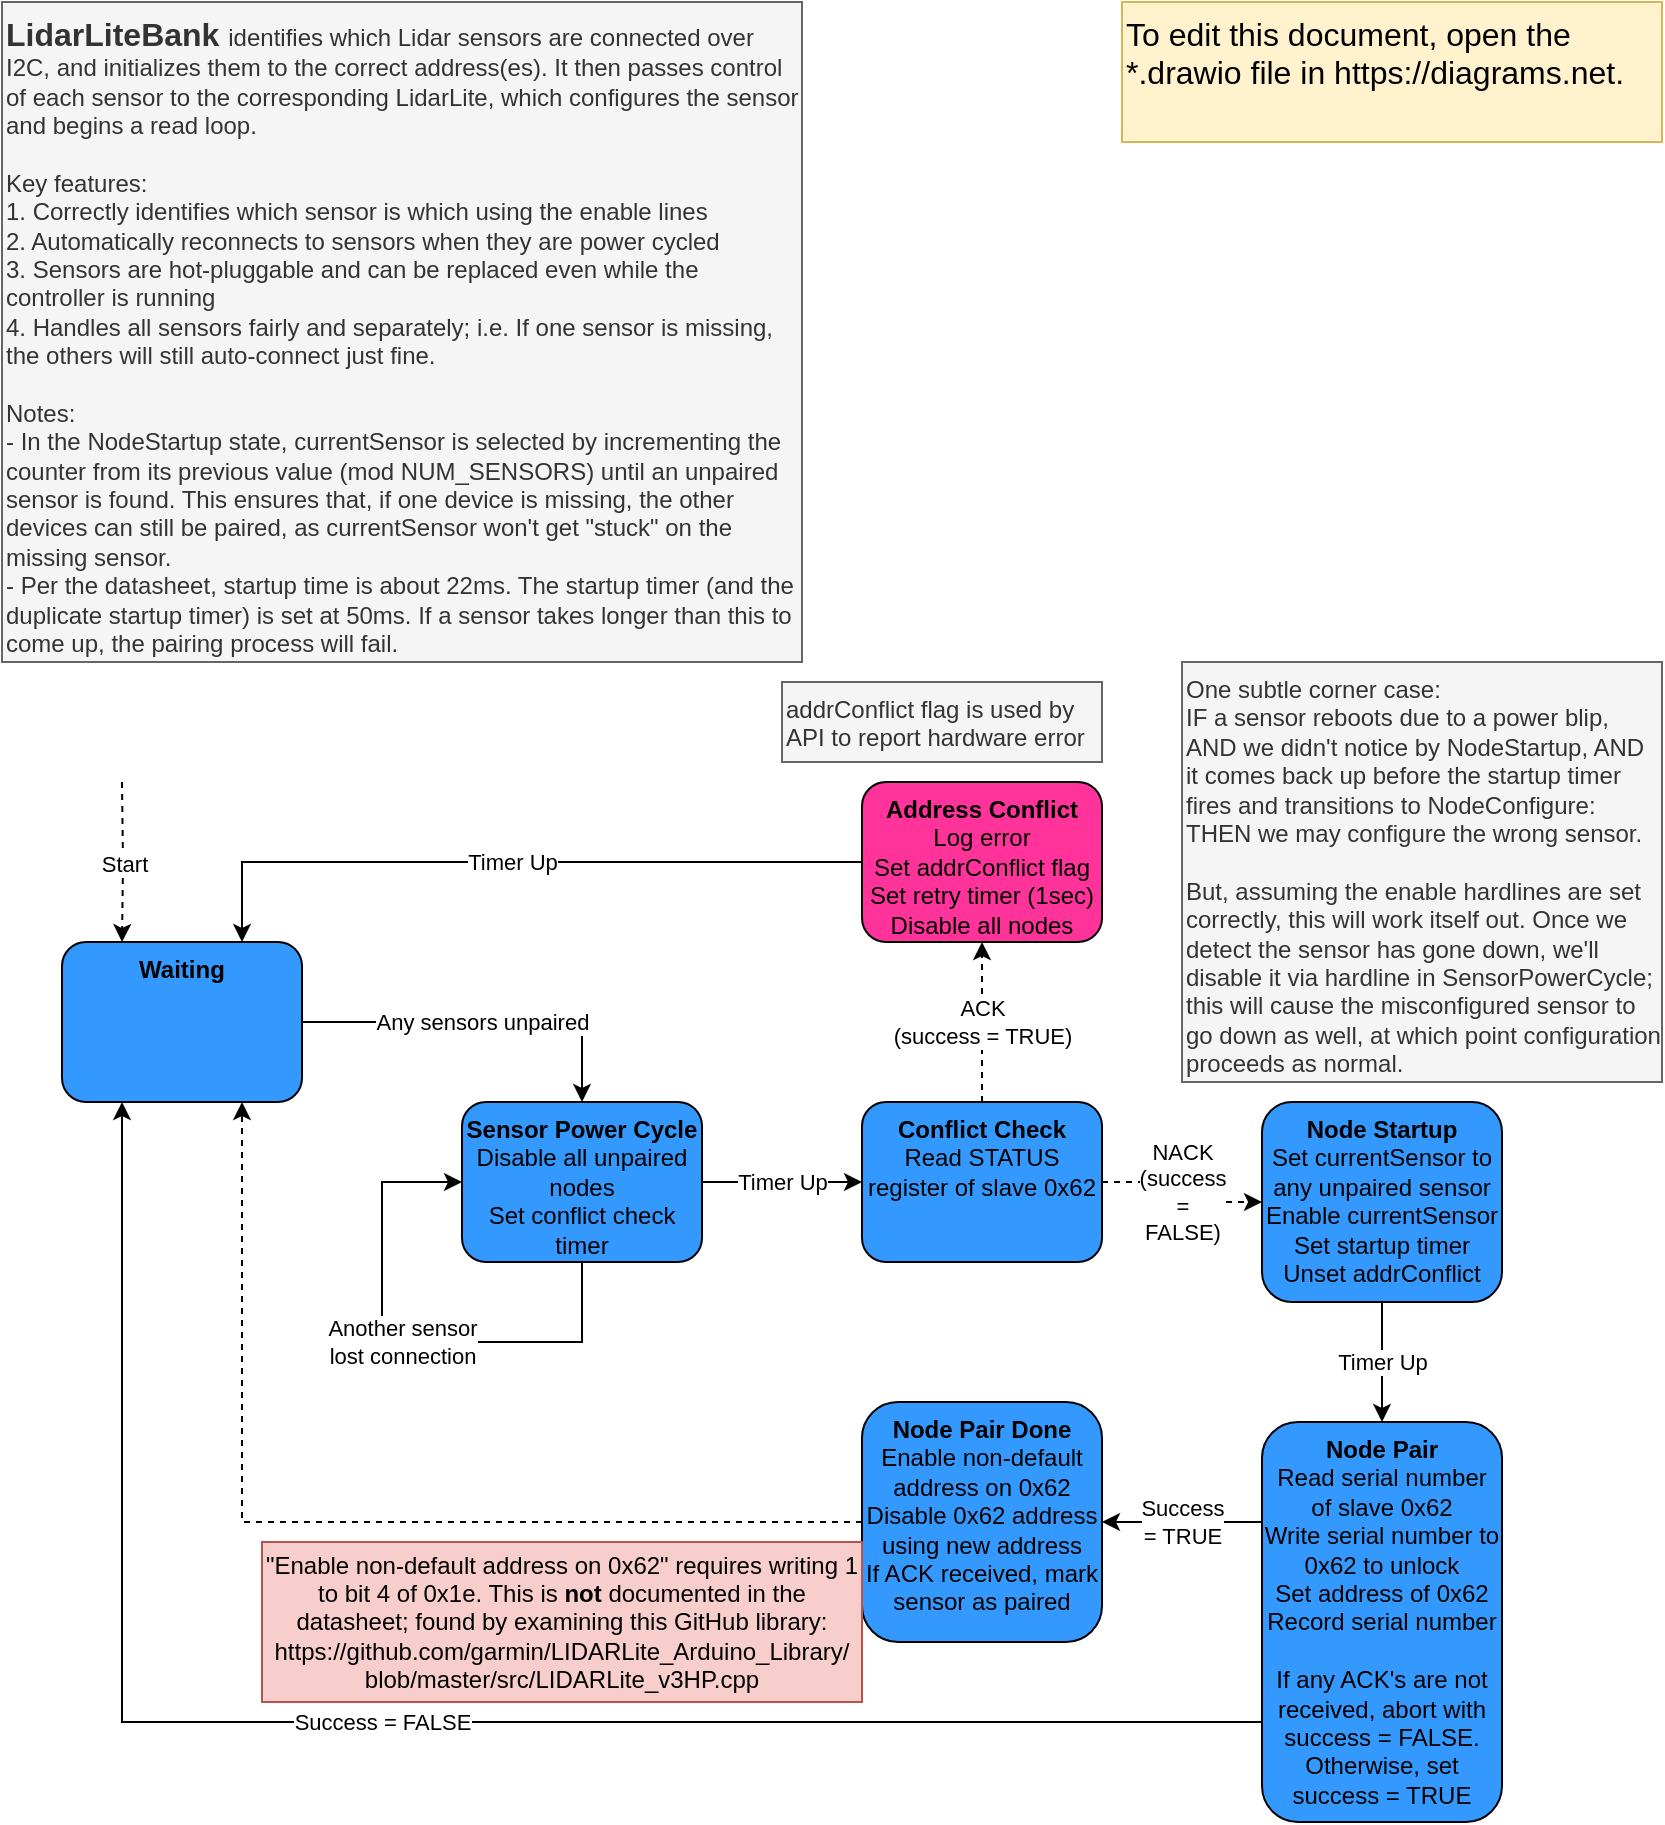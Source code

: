 <mxfile version="14.1.8" type="device" pages="2"><diagram id="nNAqsDtESGF9yGRhJvj_" name="LidarLiteBank"><mxGraphModel dx="1024" dy="592" grid="1" gridSize="10" guides="1" tooltips="1" connect="1" arrows="1" fold="1" page="1" pageScale="1" pageWidth="850" pageHeight="1100" math="0" shadow="0"><root><mxCell id="pNORPGUIEPIPZC03fbDv-0"/><mxCell id="pNORPGUIEPIPZC03fbDv-1" parent="pNORPGUIEPIPZC03fbDv-0"/><mxCell id="ySnZIO2SjEzYzOvCgO5b-7" value="Timer Up" style="edgeStyle=orthogonalEdgeStyle;rounded=0;orthogonalLoop=1;jettySize=auto;html=1;exitX=1;exitY=0.5;exitDx=0;exitDy=0;entryX=0;entryY=0.5;entryDx=0;entryDy=0;" parent="pNORPGUIEPIPZC03fbDv-1" source="ySnZIO2SjEzYzOvCgO5b-2" target="ySnZIO2SjEzYzOvCgO5b-6" edge="1"><mxGeometry relative="1" as="geometry"/></mxCell><mxCell id="ySnZIO2SjEzYzOvCgO5b-2" value="&lt;b&gt;Sensor Power Cycle&lt;/b&gt;&lt;br&gt;Disable all unpaired nodes&lt;br&gt;Set conflict check timer" style="rounded=1;whiteSpace=wrap;html=1;fillColor=#3399FF;verticalAlign=top;" parent="pNORPGUIEPIPZC03fbDv-1" vertex="1"><mxGeometry x="240" y="560" width="120" height="80" as="geometry"/></mxCell><mxCell id="ySnZIO2SjEzYzOvCgO5b-4" value="Another sensor&lt;br&gt;lost connection" style="edgeStyle=orthogonalEdgeStyle;rounded=0;orthogonalLoop=1;jettySize=auto;html=1;exitX=0.5;exitY=1;exitDx=0;exitDy=0;entryX=0;entryY=0.5;entryDx=0;entryDy=0;" parent="pNORPGUIEPIPZC03fbDv-1" source="ySnZIO2SjEzYzOvCgO5b-2" target="ySnZIO2SjEzYzOvCgO5b-2" edge="1"><mxGeometry relative="1" as="geometry"><Array as="points"><mxPoint x="300" y="680"/><mxPoint x="200" y="680"/><mxPoint x="200" y="600"/></Array></mxGeometry></mxCell><mxCell id="ySnZIO2SjEzYzOvCgO5b-9" value="NACK&lt;br&gt;(success&lt;br&gt;=&lt;br&gt;FALSE)" style="edgeStyle=orthogonalEdgeStyle;rounded=0;orthogonalLoop=1;jettySize=auto;html=1;entryX=0;entryY=0.5;entryDx=0;entryDy=0;dashed=1;" parent="pNORPGUIEPIPZC03fbDv-1" source="ySnZIO2SjEzYzOvCgO5b-6" target="ySnZIO2SjEzYzOvCgO5b-8" edge="1"><mxGeometry relative="1" as="geometry"/></mxCell><mxCell id="ySnZIO2SjEzYzOvCgO5b-11" value="ACK&lt;br&gt;(success = TRUE)" style="edgeStyle=orthogonalEdgeStyle;rounded=0;orthogonalLoop=1;jettySize=auto;html=1;dashed=1;" parent="pNORPGUIEPIPZC03fbDv-1" source="ySnZIO2SjEzYzOvCgO5b-6" target="ySnZIO2SjEzYzOvCgO5b-10" edge="1"><mxGeometry relative="1" as="geometry"/></mxCell><mxCell id="ySnZIO2SjEzYzOvCgO5b-6" value="&lt;b&gt;Conflict Check&lt;/b&gt;&lt;br&gt;Read STATUS register of slave 0x62" style="rounded=1;whiteSpace=wrap;html=1;fillColor=#3399FF;verticalAlign=top;" parent="pNORPGUIEPIPZC03fbDv-1" vertex="1"><mxGeometry x="440" y="560" width="120" height="80" as="geometry"/></mxCell><mxCell id="ySnZIO2SjEzYzOvCgO5b-13" value="Timer Up" style="edgeStyle=orthogonalEdgeStyle;rounded=0;orthogonalLoop=1;jettySize=auto;html=1;" parent="pNORPGUIEPIPZC03fbDv-1" source="ySnZIO2SjEzYzOvCgO5b-8" target="ySnZIO2SjEzYzOvCgO5b-12" edge="1"><mxGeometry relative="1" as="geometry"/></mxCell><mxCell id="ySnZIO2SjEzYzOvCgO5b-8" value="&lt;b&gt;Node Startup&lt;/b&gt;&lt;br&gt;Set currentSensor to any unpaired sensor&lt;br&gt;Enable currentSensor&lt;br&gt;Set startup timer&lt;br&gt;Unset addrConflict" style="rounded=1;whiteSpace=wrap;html=1;fillColor=#3399FF;verticalAlign=top;" parent="pNORPGUIEPIPZC03fbDv-1" vertex="1"><mxGeometry x="640" y="560" width="120" height="100" as="geometry"/></mxCell><mxCell id="UvaIQsP4RDcys1F3WEkf-1" value="Timer Up" style="edgeStyle=orthogonalEdgeStyle;rounded=0;orthogonalLoop=1;jettySize=auto;html=1;entryX=0.75;entryY=0;entryDx=0;entryDy=0;" parent="pNORPGUIEPIPZC03fbDv-1" source="ySnZIO2SjEzYzOvCgO5b-10" target="ySnZIO2SjEzYzOvCgO5b-20" edge="1"><mxGeometry relative="1" as="geometry"/></mxCell><mxCell id="ySnZIO2SjEzYzOvCgO5b-10" value="&lt;b&gt;Address Conflict&lt;br&gt;&lt;/b&gt;Log error&lt;br&gt;Set addrConflict flag&lt;br&gt;Set retry timer (1sec)&lt;br&gt;Disable all nodes" style="rounded=1;whiteSpace=wrap;html=1;verticalAlign=top;fillColor=#FF3399;" parent="pNORPGUIEPIPZC03fbDv-1" vertex="1"><mxGeometry x="440" y="400" width="120" height="80" as="geometry"/></mxCell><mxCell id="ySnZIO2SjEzYzOvCgO5b-21" value="Success&lt;br&gt;= TRUE" style="edgeStyle=orthogonalEdgeStyle;rounded=0;orthogonalLoop=1;jettySize=auto;html=1;entryX=1;entryY=0.5;entryDx=0;entryDy=0;exitX=0;exitY=0.25;exitDx=0;exitDy=0;" parent="pNORPGUIEPIPZC03fbDv-1" source="ySnZIO2SjEzYzOvCgO5b-12" target="ySnZIO2SjEzYzOvCgO5b-19" edge="1"><mxGeometry relative="1" as="geometry"><mxPoint x="610" y="800" as="sourcePoint"/></mxGeometry></mxCell><mxCell id="ySnZIO2SjEzYzOvCgO5b-22" value="Success = FALSE" style="edgeStyle=orthogonalEdgeStyle;rounded=0;orthogonalLoop=1;jettySize=auto;html=1;exitX=0;exitY=0.75;exitDx=0;exitDy=0;entryX=0.25;entryY=1;entryDx=0;entryDy=0;" parent="pNORPGUIEPIPZC03fbDv-1" source="ySnZIO2SjEzYzOvCgO5b-12" target="ySnZIO2SjEzYzOvCgO5b-20" edge="1"><mxGeometry relative="1" as="geometry"/></mxCell><mxCell id="ySnZIO2SjEzYzOvCgO5b-12" value="&lt;b&gt;Node Pair&lt;/b&gt;&lt;br&gt;Read serial number of slave 0x62&lt;br&gt;Write serial number to 0x62 to unlock&lt;br&gt;Set address of 0x62&lt;br&gt;Record serial number&lt;br&gt;&lt;br&gt;If any ACK's are not received, abort with success = FALSE. Otherwise, set success = TRUE" style="rounded=1;whiteSpace=wrap;html=1;fillColor=#3399FF;verticalAlign=top;" parent="pNORPGUIEPIPZC03fbDv-1" vertex="1"><mxGeometry x="640" y="720" width="120" height="200" as="geometry"/></mxCell><mxCell id="ySnZIO2SjEzYzOvCgO5b-25" style="edgeStyle=orthogonalEdgeStyle;rounded=0;orthogonalLoop=1;jettySize=auto;html=1;exitX=0;exitY=0.5;exitDx=0;exitDy=0;entryX=0.75;entryY=1;entryDx=0;entryDy=0;dashed=1;" parent="pNORPGUIEPIPZC03fbDv-1" source="ySnZIO2SjEzYzOvCgO5b-19" target="ySnZIO2SjEzYzOvCgO5b-20" edge="1"><mxGeometry relative="1" as="geometry"/></mxCell><mxCell id="ySnZIO2SjEzYzOvCgO5b-19" value="&lt;b&gt;Node Pair Done&lt;/b&gt;&lt;br&gt;Enable non-default address on 0x62&lt;br&gt;Disable 0x62 address using new address&lt;br&gt;If ACK received, mark sensor as paired" style="rounded=1;whiteSpace=wrap;html=1;fillColor=#3399FF;verticalAlign=top;" parent="pNORPGUIEPIPZC03fbDv-1" vertex="1"><mxGeometry x="440" y="710" width="120" height="120" as="geometry"/></mxCell><mxCell id="ySnZIO2SjEzYzOvCgO5b-24" value="Any sensors unpaired" style="edgeStyle=orthogonalEdgeStyle;rounded=0;orthogonalLoop=1;jettySize=auto;html=1;entryX=0.5;entryY=0;entryDx=0;entryDy=0;" parent="pNORPGUIEPIPZC03fbDv-1" source="ySnZIO2SjEzYzOvCgO5b-20" target="ySnZIO2SjEzYzOvCgO5b-2" edge="1"><mxGeometry relative="1" as="geometry"/></mxCell><mxCell id="ySnZIO2SjEzYzOvCgO5b-26" value="Start" style="edgeStyle=orthogonalEdgeStyle;rounded=0;orthogonalLoop=1;jettySize=auto;html=1;dashed=1;entryX=0.25;entryY=0;entryDx=0;entryDy=0;" parent="pNORPGUIEPIPZC03fbDv-1" target="ySnZIO2SjEzYzOvCgO5b-20" edge="1"><mxGeometry relative="1" as="geometry"><mxPoint x="210" y="450" as="targetPoint"/><mxPoint x="70" y="400" as="sourcePoint"/></mxGeometry></mxCell><mxCell id="ySnZIO2SjEzYzOvCgO5b-20" value="&lt;b&gt;Waiting&lt;/b&gt;&lt;br&gt;" style="rounded=1;whiteSpace=wrap;html=1;fillColor=#3399FF;verticalAlign=top;" parent="pNORPGUIEPIPZC03fbDv-1" vertex="1"><mxGeometry x="40" y="480" width="120" height="80" as="geometry"/></mxCell><mxCell id="UvaIQsP4RDcys1F3WEkf-0" value="One subtle corner case:&lt;br&gt;IF a sensor reboots due to a power blip, AND we didn't notice by NodeStartup, AND it comes back up before the startup timer fires and transitions to NodeConfigure: THEN we may configure the wrong sensor.&lt;br&gt;&lt;br&gt;But, assuming the enable hardlines are set correctly, this will work itself out. Once we detect the sensor has gone down, we'll disable it via hardline in SensorPowerCycle; this will cause the misconfigured sensor to go down as well, at which point configuration proceeds as normal." style="rounded=0;whiteSpace=wrap;html=1;align=left;verticalAlign=top;fillColor=#f5f5f5;strokeColor=#666666;fontColor=#333333;" parent="pNORPGUIEPIPZC03fbDv-1" vertex="1"><mxGeometry x="600" y="340" width="240" height="210" as="geometry"/></mxCell><mxCell id="u6uve9XFLKXfCMz7V7Fq-0" value="&lt;b&gt;&lt;font style=&quot;font-size: 16px&quot;&gt;LidarLiteBank &lt;/font&gt;&lt;/b&gt;identifies which Lidar sensors are connected over I2C, and initializes them to the correct address(es). It then passes control of each sensor to the corresponding LidarLite, which configures the sensor and begins a read loop.&lt;br&gt;&lt;br&gt;Key features:&lt;br&gt;1. Correctly identifies which sensor is which using the enable lines&lt;br&gt;2. Automatically reconnects to sensors when they are power cycled&lt;br&gt;3. Sensors are hot-pluggable and can be replaced even while the controller is running&lt;br&gt;4. Handles all sensors fairly and separately; i.e. If one sensor is missing, the others will still auto-connect just fine.&lt;br&gt;&lt;br&gt;Notes:&lt;br&gt;- In the NodeStartup state, currentSensor is selected by incrementing the counter from its previous value (mod NUM_SENSORS) until an unpaired sensor is found. This ensures that, if one device is missing, the other devices can still be paired, as currentSensor won't get &quot;stuck&quot; on the missing sensor.&lt;br&gt;- Per the datasheet, startup time is about 22ms. The startup timer (and the duplicate startup timer) is set at 50ms. If a sensor takes longer than this to come up, the pairing process will fail." style="rounded=0;whiteSpace=wrap;html=1;align=left;verticalAlign=top;fillColor=#f5f5f5;strokeColor=#666666;fontColor=#333333;" parent="pNORPGUIEPIPZC03fbDv-1" vertex="1"><mxGeometry x="10" y="10" width="400" height="330" as="geometry"/></mxCell><mxCell id="Ia-tGUqgVQAGiiFrBLHr-0" value="addrConflict flag is used by API to report hardware error" style="rounded=0;whiteSpace=wrap;html=1;align=left;verticalAlign=top;fillColor=#f5f5f5;strokeColor=#666666;fontColor=#333333;" parent="pNORPGUIEPIPZC03fbDv-1" vertex="1"><mxGeometry x="400" y="350" width="160" height="40" as="geometry"/></mxCell><mxCell id="mWrYUYJwBxr6GDkJdgRp-0" value="&quot;Enable non-default address on 0x62&quot; requires writing 1 to bit 4 of 0x1e. This is &lt;b&gt;not&lt;/b&gt;&amp;nbsp;documented in the datasheet; found by examining this GitHub library:&lt;br&gt;https://github.com/garmin/LIDARLite_Arduino_Library/&lt;br&gt;blob/master/src/LIDARLite_v3HP.cpp" style="rounded=0;whiteSpace=wrap;html=1;fillColor=#f8cecc;strokeColor=#b85450;" parent="pNORPGUIEPIPZC03fbDv-1" vertex="1"><mxGeometry x="140" y="780" width="300" height="80" as="geometry"/></mxCell><mxCell id="C1meK5LjmNPpe4eT2XrK-0" value="&lt;span style=&quot;font-size: 16px&quot;&gt;To edit this document, open the *.drawio file in https://diagrams.net.&lt;/span&gt;" style="rounded=0;whiteSpace=wrap;html=1;align=left;verticalAlign=top;fillColor=#fff2cc;strokeColor=#d6b656;" vertex="1" parent="pNORPGUIEPIPZC03fbDv-1"><mxGeometry x="570" y="10" width="270" height="70" as="geometry"/></mxCell></root></mxGraphModel></diagram><diagram id="3QoGnd9TCK8573WWli35" name="LidarLiteSensor"><mxGraphModel dx="1024" dy="592" grid="1" gridSize="10" guides="1" tooltips="1" connect="1" arrows="1" fold="1" page="1" pageScale="1" pageWidth="850" pageHeight="1100" math="0" shadow="0"><root><mxCell id="ScYXsCtAztT8rDJairbd-0"/><mxCell id="ScYXsCtAztT8rDJairbd-1" parent="ScYXsCtAztT8rDJairbd-0"/><mxCell id="LmkCe2FmMPgkwkhVKmk0-2" value="Paired" style="edgeStyle=orthogonalEdgeStyle;rounded=0;orthogonalLoop=1;jettySize=auto;html=1;" parent="ScYXsCtAztT8rDJairbd-1" source="LmkCe2FmMPgkwkhVKmk0-0" target="LmkCe2FmMPgkwkhVKmk0-1" edge="1"><mxGeometry relative="1" as="geometry"/></mxCell><mxCell id="LmkCe2FmMPgkwkhVKmk0-0" value="&lt;b&gt;Unpaired&lt;/b&gt;&lt;br&gt;Mark as unpaired" style="rounded=1;whiteSpace=wrap;html=1;fillColor=#3399FF;verticalAlign=top;" parent="ScYXsCtAztT8rDJairbd-1" vertex="1"><mxGeometry x="40" y="440" width="120" height="80" as="geometry"/></mxCell><mxCell id="LmkCe2FmMPgkwkhVKmk0-4" value="Success" style="edgeStyle=orthogonalEdgeStyle;rounded=0;orthogonalLoop=1;jettySize=auto;html=1;dashed=1;" parent="ScYXsCtAztT8rDJairbd-1" source="LmkCe2FmMPgkwkhVKmk0-1" target="LmkCe2FmMPgkwkhVKmk0-3" edge="1"><mxGeometry relative="1" as="geometry"/></mxCell><mxCell id="LmkCe2FmMPgkwkhVKmk0-9" value="Error" style="edgeStyle=orthogonalEdgeStyle;rounded=0;orthogonalLoop=1;jettySize=auto;html=1;dashed=1;entryX=0.75;entryY=1;entryDx=0;entryDy=0;" parent="ScYXsCtAztT8rDJairbd-1" source="LmkCe2FmMPgkwkhVKmk0-1" target="LmkCe2FmMPgkwkhVKmk0-0" edge="1"><mxGeometry relative="1" as="geometry"><Array as="points"><mxPoint x="300" y="560"/><mxPoint x="130" y="560"/></Array></mxGeometry></mxCell><mxCell id="LmkCe2FmMPgkwkhVKmk0-1" value="&lt;b&gt;Configuring&lt;/b&gt;&lt;br&gt;Send sensor configuration" style="rounded=1;whiteSpace=wrap;html=1;fillColor=#3399FF;verticalAlign=top;" parent="ScYXsCtAztT8rDJairbd-1" vertex="1"><mxGeometry x="240" y="440" width="120" height="80" as="geometry"/></mxCell><mxCell id="LmkCe2FmMPgkwkhVKmk0-6" value="Timer Up" style="edgeStyle=orthogonalEdgeStyle;rounded=0;orthogonalLoop=1;jettySize=auto;html=1;" parent="ScYXsCtAztT8rDJairbd-1" source="LmkCe2FmMPgkwkhVKmk0-3" target="LmkCe2FmMPgkwkhVKmk0-5" edge="1"><mxGeometry relative="1" as="geometry"><mxPoint x="550" y="570" as="targetPoint"/><Array as="points"><mxPoint x="500" y="470"/></Array></mxGeometry></mxCell><mxCell id="LmkCe2FmMPgkwkhVKmk0-3" value="&lt;b&gt;Wait for Read&lt;/b&gt;&lt;br&gt;Start timer" style="rounded=1;whiteSpace=wrap;html=1;fillColor=#3399FF;verticalAlign=top;" parent="ScYXsCtAztT8rDJairbd-1" vertex="1"><mxGeometry x="440" y="440" width="120" height="80" as="geometry"/></mxCell><mxCell id="LmkCe2FmMPgkwkhVKmk0-7" value="Error" style="edgeStyle=orthogonalEdgeStyle;rounded=0;orthogonalLoop=1;jettySize=auto;html=1;entryX=0.25;entryY=1;entryDx=0;entryDy=0;dashed=1;" parent="ScYXsCtAztT8rDJairbd-1" source="LmkCe2FmMPgkwkhVKmk0-5" target="LmkCe2FmMPgkwkhVKmk0-0" edge="1"><mxGeometry relative="1" as="geometry"><mxPoint x="370" y="660" as="sourcePoint"/><Array as="points"><mxPoint x="700" y="600"/><mxPoint x="70" y="600"/></Array></mxGeometry></mxCell><mxCell id="LmkCe2FmMPgkwkhVKmk0-8" value="Success" style="edgeStyle=orthogonalEdgeStyle;rounded=0;orthogonalLoop=1;jettySize=auto;html=1;dashed=1;entryX=0.5;entryY=0;entryDx=0;entryDy=0;exitX=0.5;exitY=0;exitDx=0;exitDy=0;" parent="ScYXsCtAztT8rDJairbd-1" source="LmkCe2FmMPgkwkhVKmk0-5" target="LmkCe2FmMPgkwkhVKmk0-3" edge="1"><mxGeometry relative="1" as="geometry"><Array as="points"><mxPoint x="700" y="400"/><mxPoint x="500" y="400"/></Array></mxGeometry></mxCell><mxCell id="LmkCe2FmMPgkwkhVKmk0-5" value="&lt;b&gt;Read&lt;/b&gt;&lt;br&gt;Read height over I2C" style="rounded=1;whiteSpace=wrap;html=1;fillColor=#3399FF;verticalAlign=top;" parent="ScYXsCtAztT8rDJairbd-1" vertex="1"><mxGeometry x="640" y="440" width="120" height="80" as="geometry"/></mxCell><mxCell id="uG7abMcEMSnjunUr7ogr-0" value="&lt;b&gt;&lt;font style=&quot;font-size: 16px&quot;&gt;LidarLiteSensor&amp;nbsp;&lt;/font&gt;&lt;/b&gt;controls a single laser distance sensor. It must be paired by LidarLiteBank. Once paired, it configures its sensor, and then reads the current height value at regular intervals.&lt;br&gt;&lt;br&gt;Key features:&lt;br&gt;1. Automatically detects disconnection (i.e. sensor lost power)&lt;br&gt;2. Minimal I2C bandwidth (once configured, just a 5-byte message every time the timer rings).&lt;br&gt;&lt;br&gt;From reading the datasheet, it appears 100Hz is a good read frequency, so the read timer is set at 10ms.&lt;br&gt;&amp;nbsp; &amp;nbsp; - This has the added advantage that 10ms is less than the sensor startup time, so if a device goes down we're almost guaranteed to detect it &lt;i&gt;before&lt;/i&gt; it comes back up. This makes the pairing process more efficient and less error-prone. (In particular, it's hard to enter the AddressConflict state accidentally)&lt;br&gt;&amp;nbsp; &amp;nbsp; - The LidarLite sensor is also configured to use a 10ms timer between readings. This timer does NOT account for time spent taking a reading though, so the actual update rate will be slighly less than 100Hz.&lt;br&gt;&lt;br&gt;Future features:&lt;br&gt;- Could add some signaling between LidarLiteBank and LidarLiteV3 about when to measure. This would allow spreading the load, decreasing the max cycle time of the LidarLite control logic." style="rounded=0;whiteSpace=wrap;html=1;align=left;verticalAlign=top;fillColor=#f5f5f5;strokeColor=#666666;fontColor=#333333;" parent="ScYXsCtAztT8rDJairbd-1" vertex="1"><mxGeometry x="10" y="10" width="400" height="370" as="geometry"/></mxCell></root></mxGraphModel></diagram></mxfile>